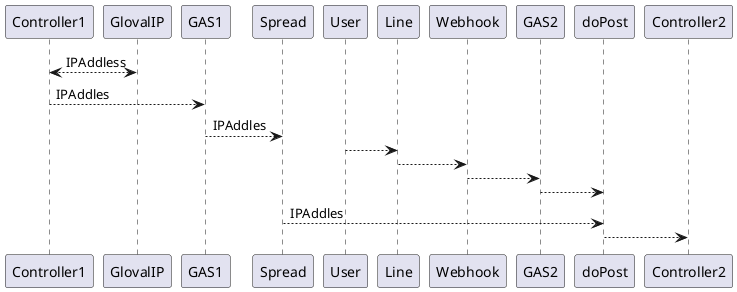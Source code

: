 @startuml

Controller1 <---> GlovalIP : IPAddless
Controller1 ---> GAS1 : IPAddles
GAS1 ---> Spread : IPAddles
User ---> Line
Line ---> Webhook
Webhook ---> GAS2
GAS2 ---> doPost
Spread ---> doPost : IPAddles
doPost ---> Controller2

@enduml
